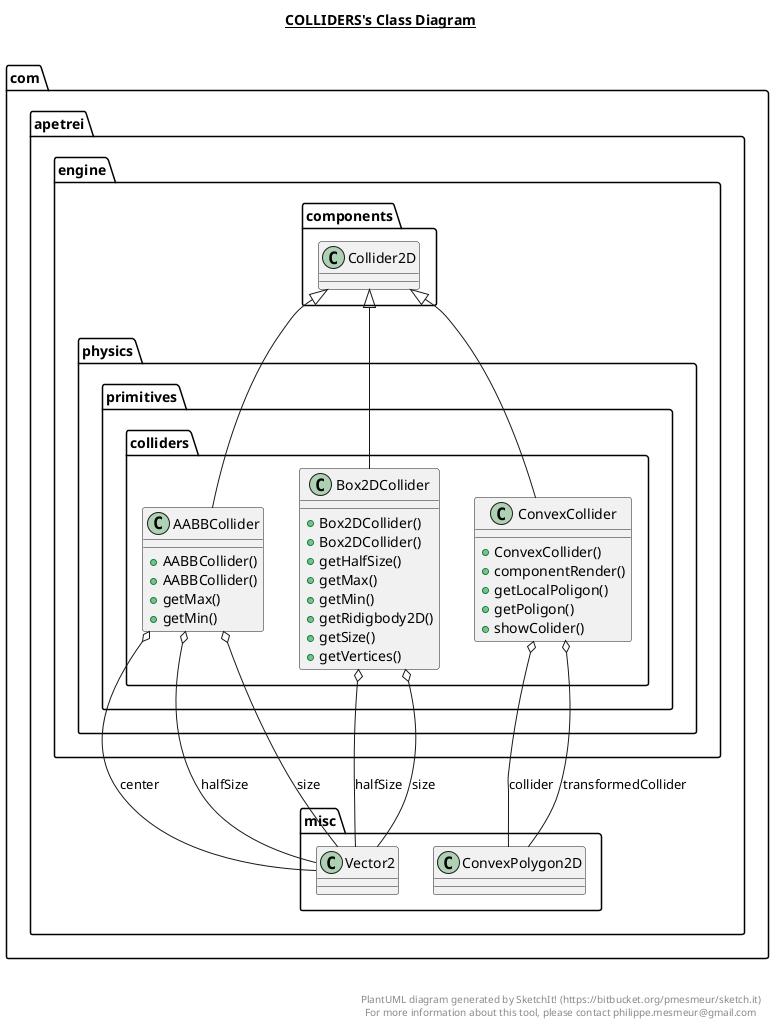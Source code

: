 @startuml

title __COLLIDERS's Class Diagram__\n

  namespace com.apetrei.engine {
    namespace physics {
      namespace primitives {
        namespace colliders {
          class com.apetrei.engine.physics.primitives.colliders.AABBCollider {
              + AABBCollider()
              + AABBCollider()
              + getMax()
              + getMin()
          }
        }
      }
    }
  }
  

  namespace com.apetrei.engine {
    namespace physics {
      namespace primitives {
        namespace colliders {
          class com.apetrei.engine.physics.primitives.colliders.Box2DCollider {
              + Box2DCollider()
              + Box2DCollider()
              + getHalfSize()
              + getMax()
              + getMin()
              + getRidigbody2D()
              + getSize()
              + getVertices()
          }
        }
      }
    }
  }
  

  namespace com.apetrei.engine {
    namespace physics {
      namespace primitives {
        namespace colliders {
          class com.apetrei.engine.physics.primitives.colliders.ConvexCollider {
              + ConvexCollider()
              + componentRender()
              + getLocalPoligon()
              + getPoligon()
              + showColider()
          }
        }
      }
    }
  }
  

  com.apetrei.engine.physics.primitives.colliders.AABBCollider -up-|> com.apetrei.engine.components.Collider2D
  com.apetrei.engine.physics.primitives.colliders.AABBCollider o-- com.apetrei.misc.Vector2 : center
  com.apetrei.engine.physics.primitives.colliders.AABBCollider o-- com.apetrei.misc.Vector2 : halfSize
  com.apetrei.engine.physics.primitives.colliders.AABBCollider o-- com.apetrei.misc.Vector2 : size
  com.apetrei.engine.physics.primitives.colliders.Box2DCollider -up-|> com.apetrei.engine.components.Collider2D
  com.apetrei.engine.physics.primitives.colliders.Box2DCollider o-- com.apetrei.misc.Vector2 : halfSize
  com.apetrei.engine.physics.primitives.colliders.Box2DCollider o-- com.apetrei.misc.Vector2 : size
  com.apetrei.engine.physics.primitives.colliders.ConvexCollider -up-|> com.apetrei.engine.components.Collider2D
  com.apetrei.engine.physics.primitives.colliders.ConvexCollider o-- com.apetrei.misc.ConvexPolygon2D : collider
  com.apetrei.engine.physics.primitives.colliders.ConvexCollider o-- com.apetrei.misc.ConvexPolygon2D : transformedCollider


right footer


PlantUML diagram generated by SketchIt! (https://bitbucket.org/pmesmeur/sketch.it)
For more information about this tool, please contact philippe.mesmeur@gmail.com
endfooter

@enduml
